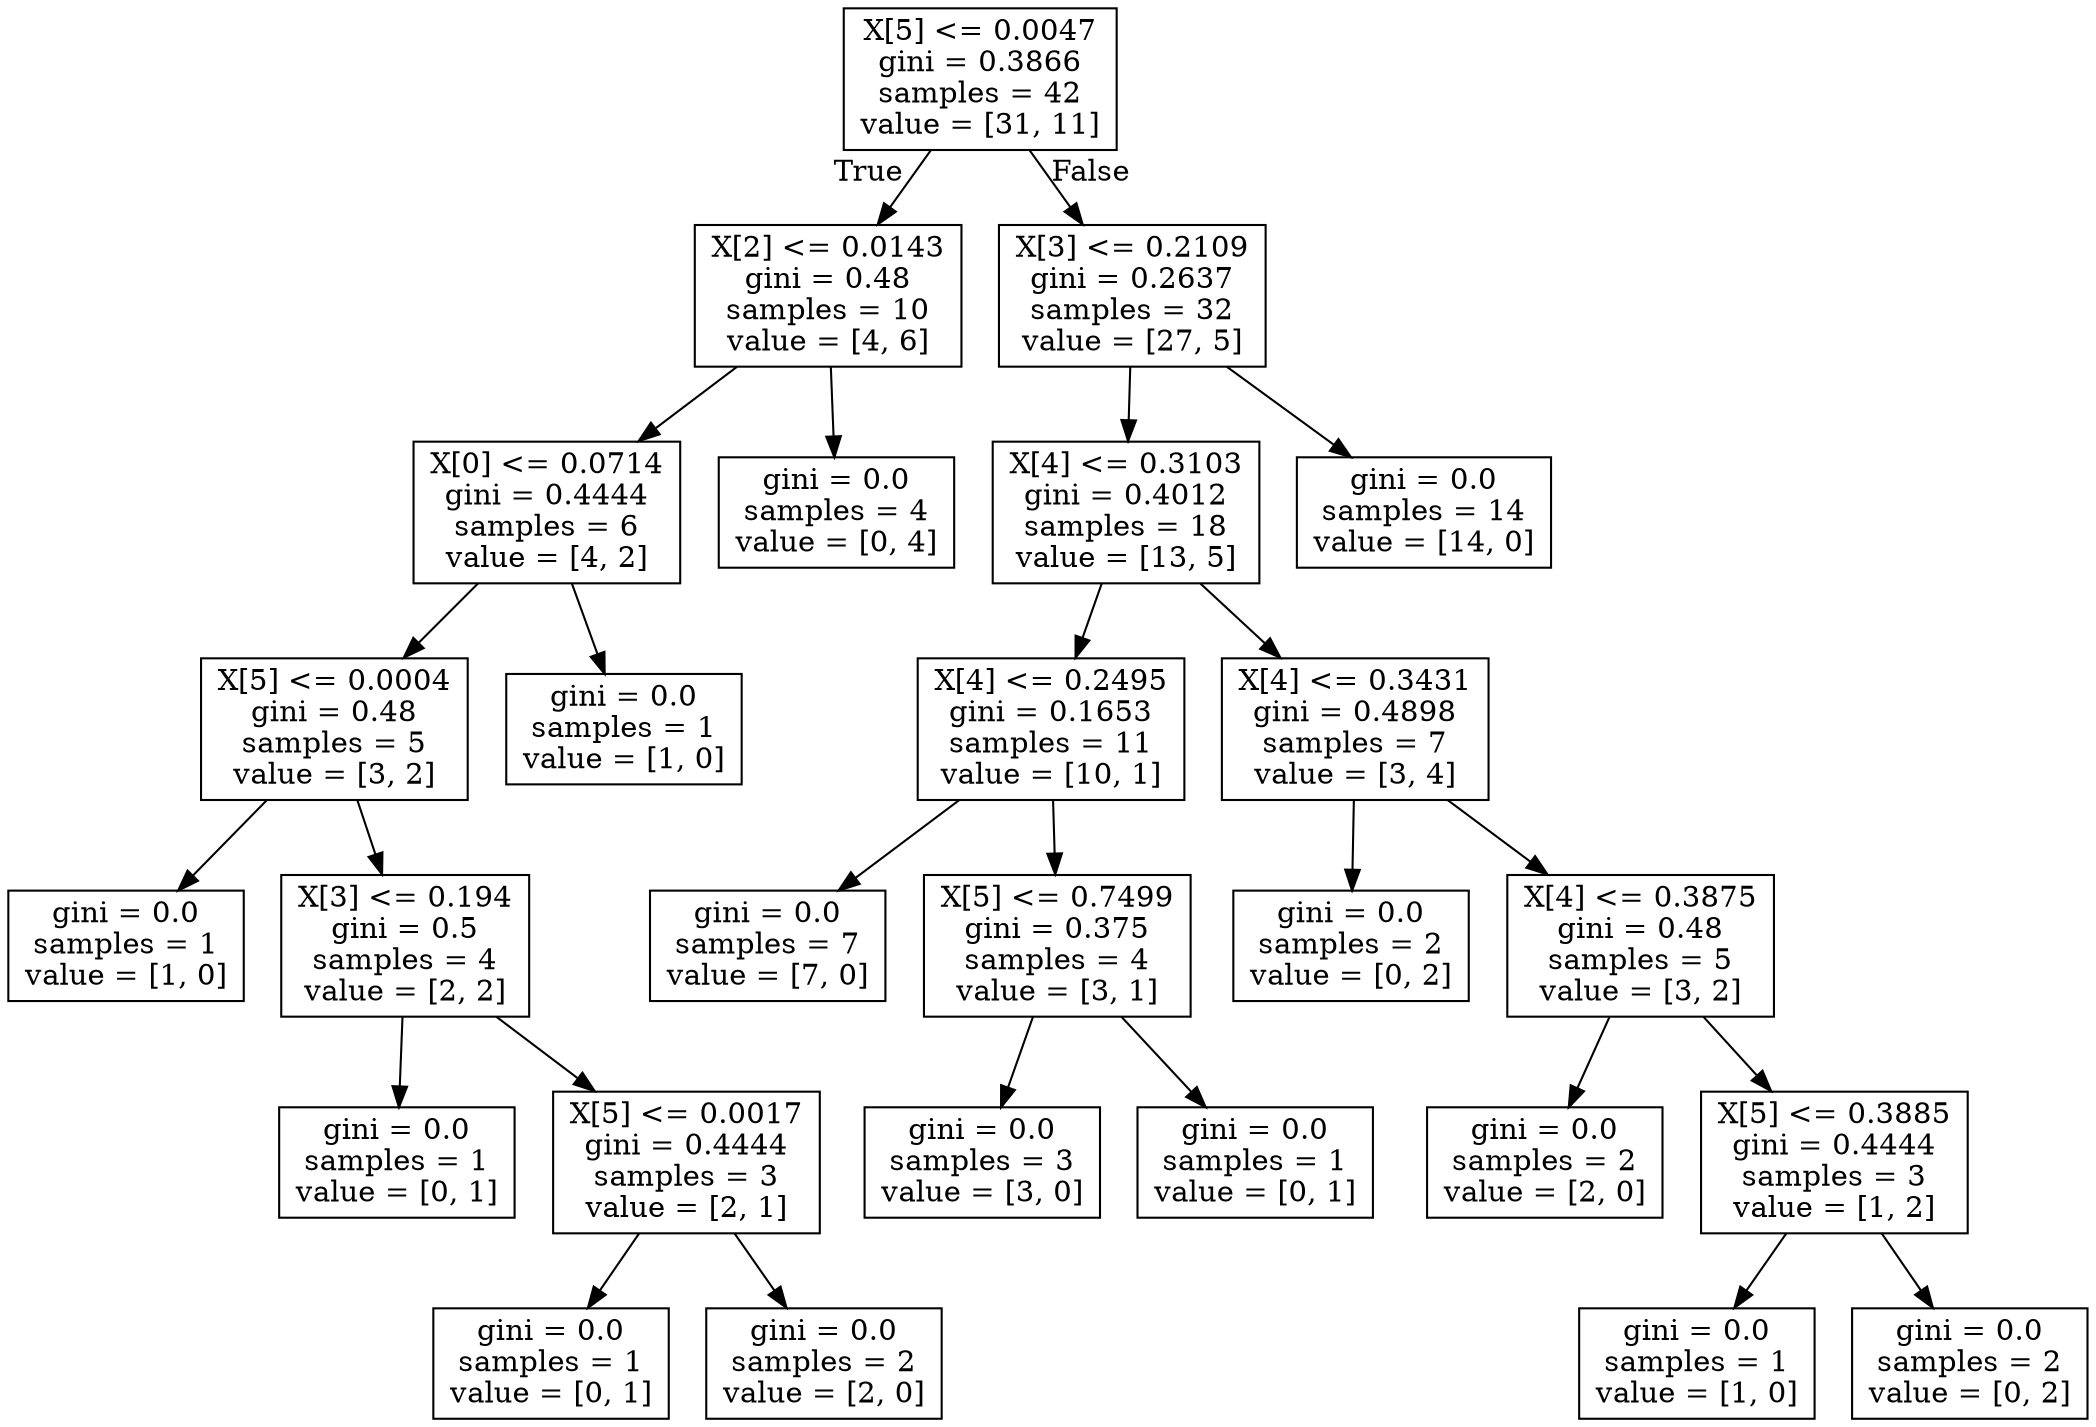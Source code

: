 digraph Tree {
node [shape=box] ;
0 [label="X[5] <= 0.0047\ngini = 0.3866\nsamples = 42\nvalue = [31, 11]"] ;
1 [label="X[2] <= 0.0143\ngini = 0.48\nsamples = 10\nvalue = [4, 6]"] ;
0 -> 1 [labeldistance=2.5, labelangle=45, headlabel="True"] ;
2 [label="X[0] <= 0.0714\ngini = 0.4444\nsamples = 6\nvalue = [4, 2]"] ;
1 -> 2 ;
3 [label="X[5] <= 0.0004\ngini = 0.48\nsamples = 5\nvalue = [3, 2]"] ;
2 -> 3 ;
4 [label="gini = 0.0\nsamples = 1\nvalue = [1, 0]"] ;
3 -> 4 ;
5 [label="X[3] <= 0.194\ngini = 0.5\nsamples = 4\nvalue = [2, 2]"] ;
3 -> 5 ;
6 [label="gini = 0.0\nsamples = 1\nvalue = [0, 1]"] ;
5 -> 6 ;
7 [label="X[5] <= 0.0017\ngini = 0.4444\nsamples = 3\nvalue = [2, 1]"] ;
5 -> 7 ;
8 [label="gini = 0.0\nsamples = 1\nvalue = [0, 1]"] ;
7 -> 8 ;
9 [label="gini = 0.0\nsamples = 2\nvalue = [2, 0]"] ;
7 -> 9 ;
10 [label="gini = 0.0\nsamples = 1\nvalue = [1, 0]"] ;
2 -> 10 ;
11 [label="gini = 0.0\nsamples = 4\nvalue = [0, 4]"] ;
1 -> 11 ;
12 [label="X[3] <= 0.2109\ngini = 0.2637\nsamples = 32\nvalue = [27, 5]"] ;
0 -> 12 [labeldistance=2.5, labelangle=-45, headlabel="False"] ;
13 [label="X[4] <= 0.3103\ngini = 0.4012\nsamples = 18\nvalue = [13, 5]"] ;
12 -> 13 ;
14 [label="X[4] <= 0.2495\ngini = 0.1653\nsamples = 11\nvalue = [10, 1]"] ;
13 -> 14 ;
15 [label="gini = 0.0\nsamples = 7\nvalue = [7, 0]"] ;
14 -> 15 ;
16 [label="X[5] <= 0.7499\ngini = 0.375\nsamples = 4\nvalue = [3, 1]"] ;
14 -> 16 ;
17 [label="gini = 0.0\nsamples = 3\nvalue = [3, 0]"] ;
16 -> 17 ;
18 [label="gini = 0.0\nsamples = 1\nvalue = [0, 1]"] ;
16 -> 18 ;
19 [label="X[4] <= 0.3431\ngini = 0.4898\nsamples = 7\nvalue = [3, 4]"] ;
13 -> 19 ;
20 [label="gini = 0.0\nsamples = 2\nvalue = [0, 2]"] ;
19 -> 20 ;
21 [label="X[4] <= 0.3875\ngini = 0.48\nsamples = 5\nvalue = [3, 2]"] ;
19 -> 21 ;
22 [label="gini = 0.0\nsamples = 2\nvalue = [2, 0]"] ;
21 -> 22 ;
23 [label="X[5] <= 0.3885\ngini = 0.4444\nsamples = 3\nvalue = [1, 2]"] ;
21 -> 23 ;
24 [label="gini = 0.0\nsamples = 1\nvalue = [1, 0]"] ;
23 -> 24 ;
25 [label="gini = 0.0\nsamples = 2\nvalue = [0, 2]"] ;
23 -> 25 ;
26 [label="gini = 0.0\nsamples = 14\nvalue = [14, 0]"] ;
12 -> 26 ;
}